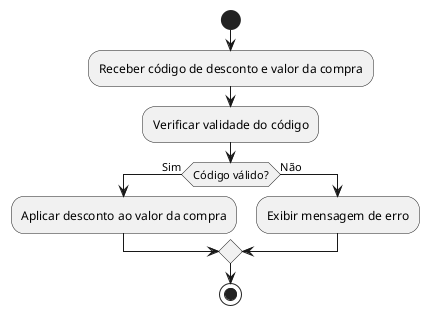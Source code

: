 @startuml
start

:Receber código de desconto e valor da compra;
:Verificar validade do código;
if (Código válido?) then (Sim)
  :Aplicar desconto ao valor da compra;
else (Não)
  :Exibir mensagem de erro;
endif

stop
@enduml